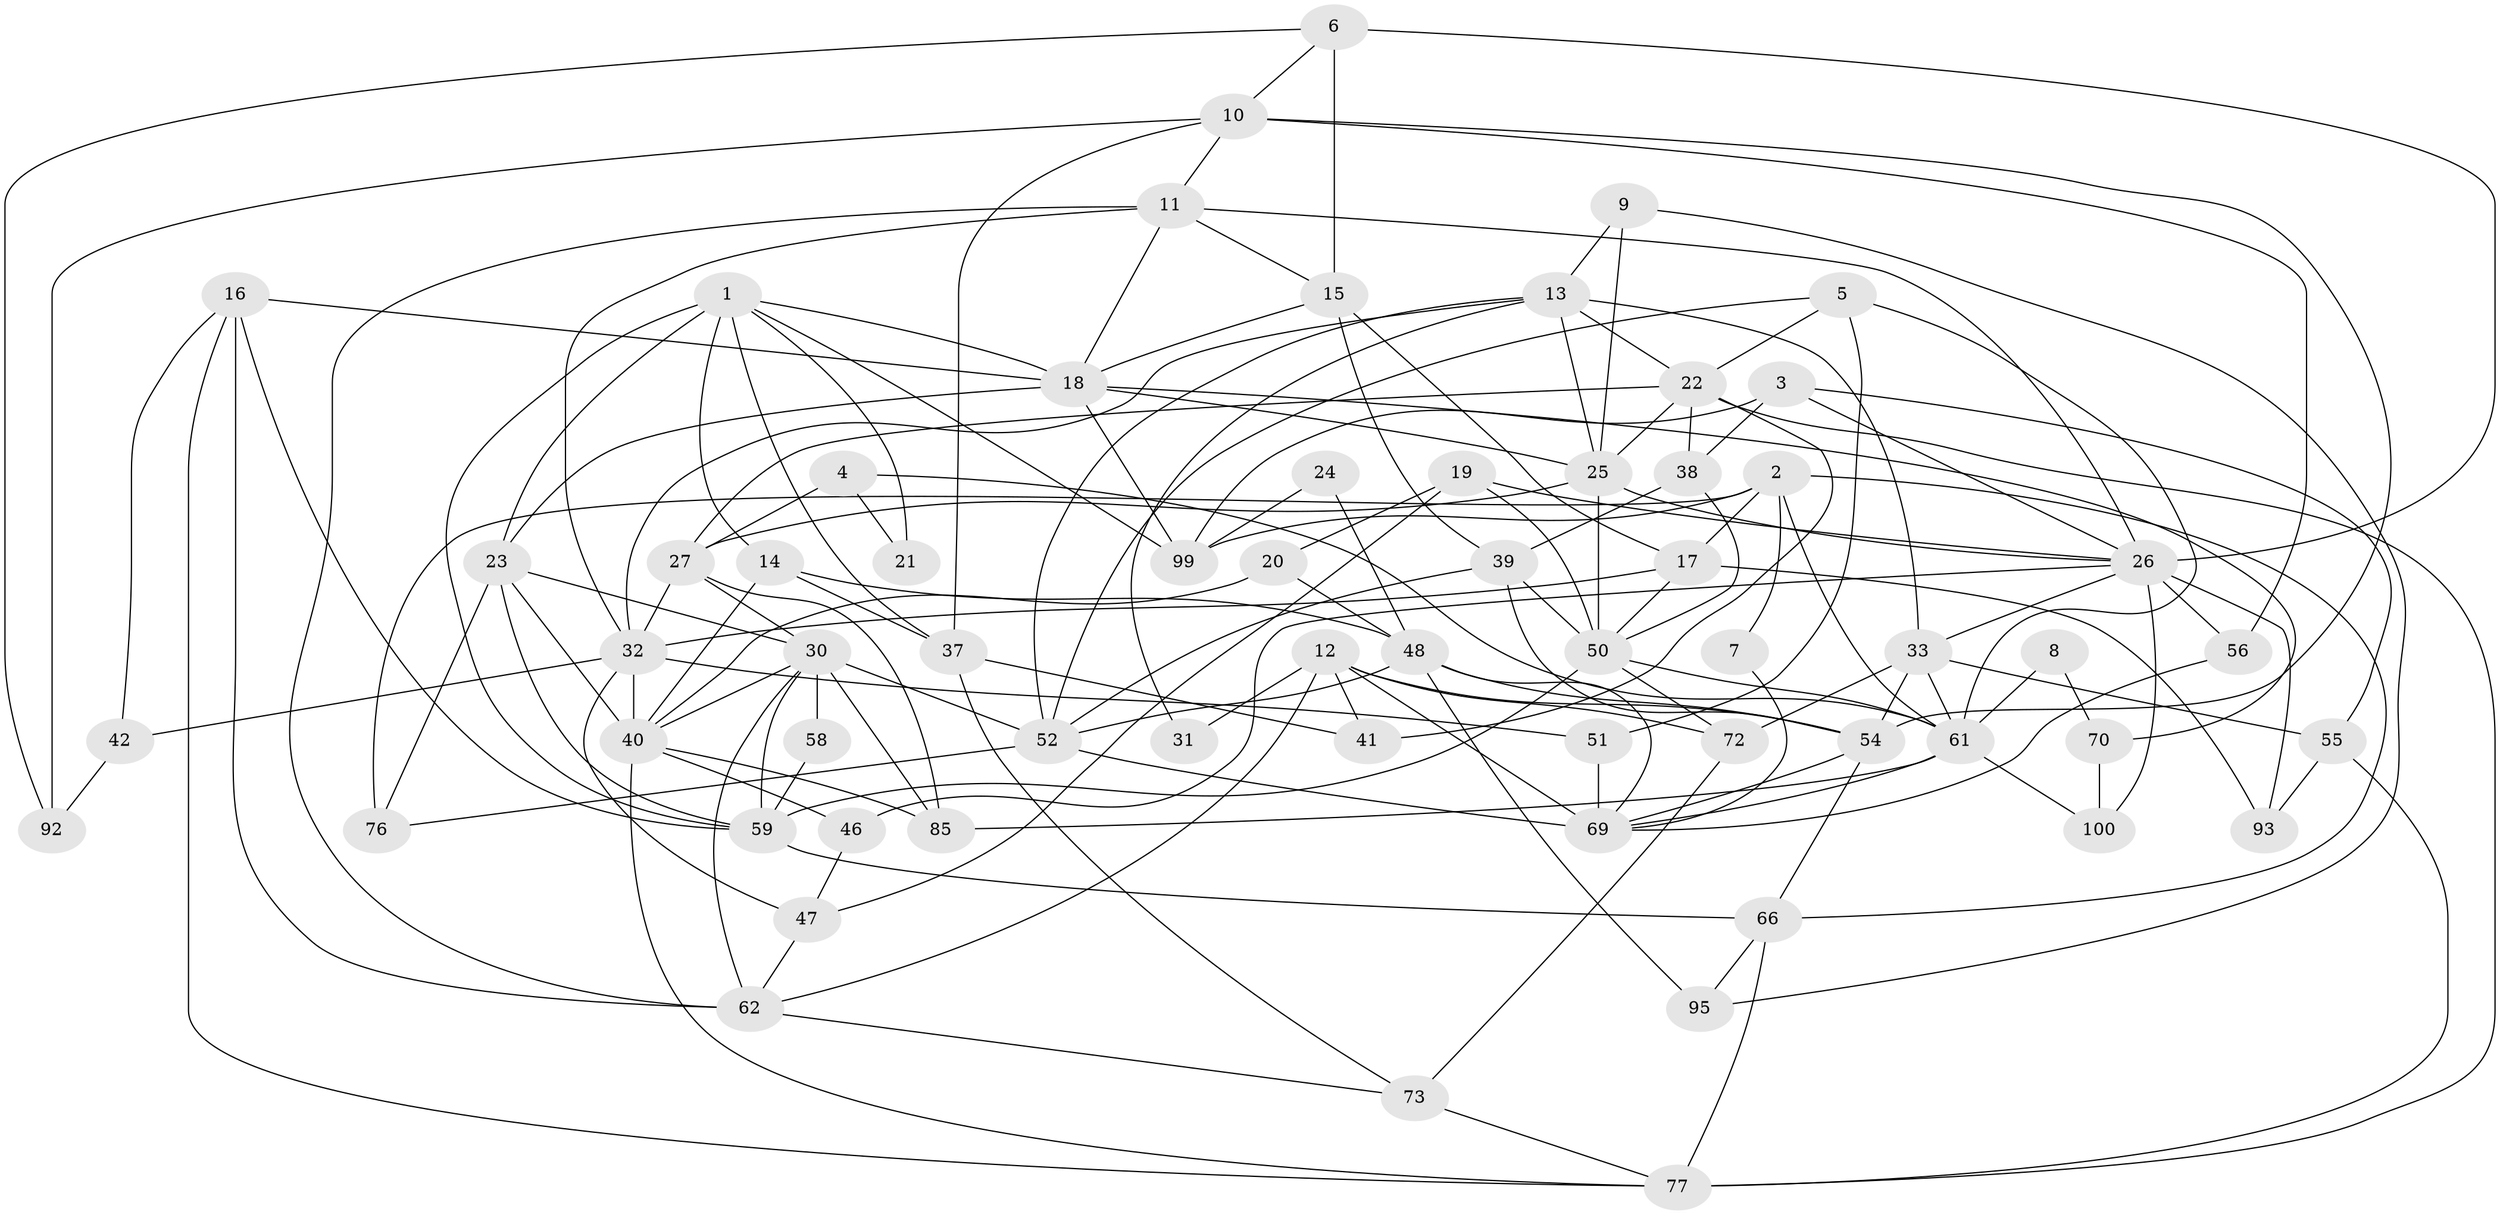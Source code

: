 // original degree distribution, {6: 0.13, 5: 0.2, 3: 0.28, 4: 0.24, 2: 0.13, 7: 0.01, 9: 0.01}
// Generated by graph-tools (version 1.1) at 2025/11/02/21/25 10:11:14]
// undirected, 63 vertices, 155 edges
graph export_dot {
graph [start="1"]
  node [color=gray90,style=filled];
  1 [super="+98"];
  2;
  3 [super="+84"];
  4;
  5;
  6 [super="+43"];
  7;
  8;
  9;
  10 [super="+64"];
  11 [super="+60"];
  12 [super="+91"];
  13 [super="+74"];
  14;
  15 [super="+44"];
  16 [super="+35"];
  17 [super="+49"];
  18 [super="+67"];
  19;
  20;
  21;
  22 [super="+28"];
  23 [super="+57"];
  24;
  25 [super="+82"];
  26 [super="+68"];
  27 [super="+29"];
  30 [super="+71"];
  31;
  32 [super="+34"];
  33 [super="+36"];
  37 [super="+94"];
  38;
  39 [super="+90"];
  40 [super="+45"];
  41;
  42;
  46 [super="+75"];
  47 [super="+83"];
  48 [super="+53"];
  50 [super="+96"];
  51 [super="+87"];
  52 [super="+80"];
  54 [super="+97"];
  55 [super="+79"];
  56 [super="+78"];
  58;
  59 [super="+65"];
  61 [super="+63"];
  62 [super="+86"];
  66;
  69 [super="+88"];
  70;
  72;
  73;
  76 [super="+89"];
  77 [super="+81"];
  85;
  92;
  93;
  95;
  99;
  100;
  1 -- 14;
  1 -- 23;
  1 -- 59;
  1 -- 99;
  1 -- 37;
  1 -- 18;
  1 -- 21;
  2 -- 7;
  2 -- 66;
  2 -- 76;
  2 -- 99;
  2 -- 61;
  2 -- 17;
  3 -- 99;
  3 -- 38 [weight=2];
  3 -- 55;
  3 -- 26;
  4 -- 61;
  4 -- 21;
  4 -- 27;
  5 -- 22;
  5 -- 52;
  5 -- 61;
  5 -- 51;
  6 -- 15 [weight=2];
  6 -- 92;
  6 -- 10;
  6 -- 26 [weight=2];
  7 -- 69;
  8 -- 70;
  8 -- 61;
  9 -- 13;
  9 -- 25;
  9 -- 95;
  10 -- 92;
  10 -- 54;
  10 -- 11;
  10 -- 37;
  10 -- 56;
  11 -- 62;
  11 -- 32;
  11 -- 18;
  11 -- 15;
  11 -- 26;
  12 -- 41;
  12 -- 72;
  12 -- 31;
  12 -- 54;
  12 -- 69;
  12 -- 62;
  13 -- 25;
  13 -- 31;
  13 -- 52;
  13 -- 22;
  13 -- 33;
  13 -- 32;
  14 -- 40;
  14 -- 37;
  14 -- 48;
  15 -- 18;
  15 -- 39;
  15 -- 17;
  16 -- 77;
  16 -- 18;
  16 -- 42;
  16 -- 59;
  16 -- 62;
  17 -- 32;
  17 -- 50;
  17 -- 93;
  18 -- 25;
  18 -- 99;
  18 -- 70;
  18 -- 23;
  19 -- 20;
  19 -- 26;
  19 -- 50;
  19 -- 47;
  20 -- 48;
  20 -- 40;
  22 -- 38;
  22 -- 27;
  22 -- 25;
  22 -- 77;
  22 -- 41;
  23 -- 40;
  23 -- 59 [weight=2];
  23 -- 30;
  23 -- 76 [weight=2];
  24 -- 99;
  24 -- 48;
  25 -- 50;
  25 -- 26;
  25 -- 27;
  26 -- 93;
  26 -- 33;
  26 -- 100;
  26 -- 46;
  26 -- 56;
  27 -- 30;
  27 -- 32;
  27 -- 85;
  30 -- 85;
  30 -- 58;
  30 -- 40;
  30 -- 62;
  30 -- 59;
  30 -- 52;
  32 -- 51;
  32 -- 40;
  32 -- 42;
  32 -- 47;
  33 -- 61;
  33 -- 54;
  33 -- 72;
  33 -- 55;
  37 -- 41;
  37 -- 73;
  38 -- 50;
  38 -- 39;
  39 -- 52;
  39 -- 54;
  39 -- 50;
  40 -- 85;
  40 -- 77;
  40 -- 46;
  42 -- 92;
  46 -- 47;
  47 -- 62;
  48 -- 52;
  48 -- 95;
  48 -- 69;
  48 -- 54;
  50 -- 61;
  50 -- 72;
  50 -- 59;
  51 -- 69;
  52 -- 69;
  52 -- 76;
  54 -- 66;
  54 -- 69;
  55 -- 93;
  55 -- 77;
  56 -- 69;
  58 -- 59;
  59 -- 66;
  61 -- 100;
  61 -- 69;
  61 -- 85;
  62 -- 73;
  66 -- 95;
  66 -- 77;
  70 -- 100;
  72 -- 73;
  73 -- 77;
}

